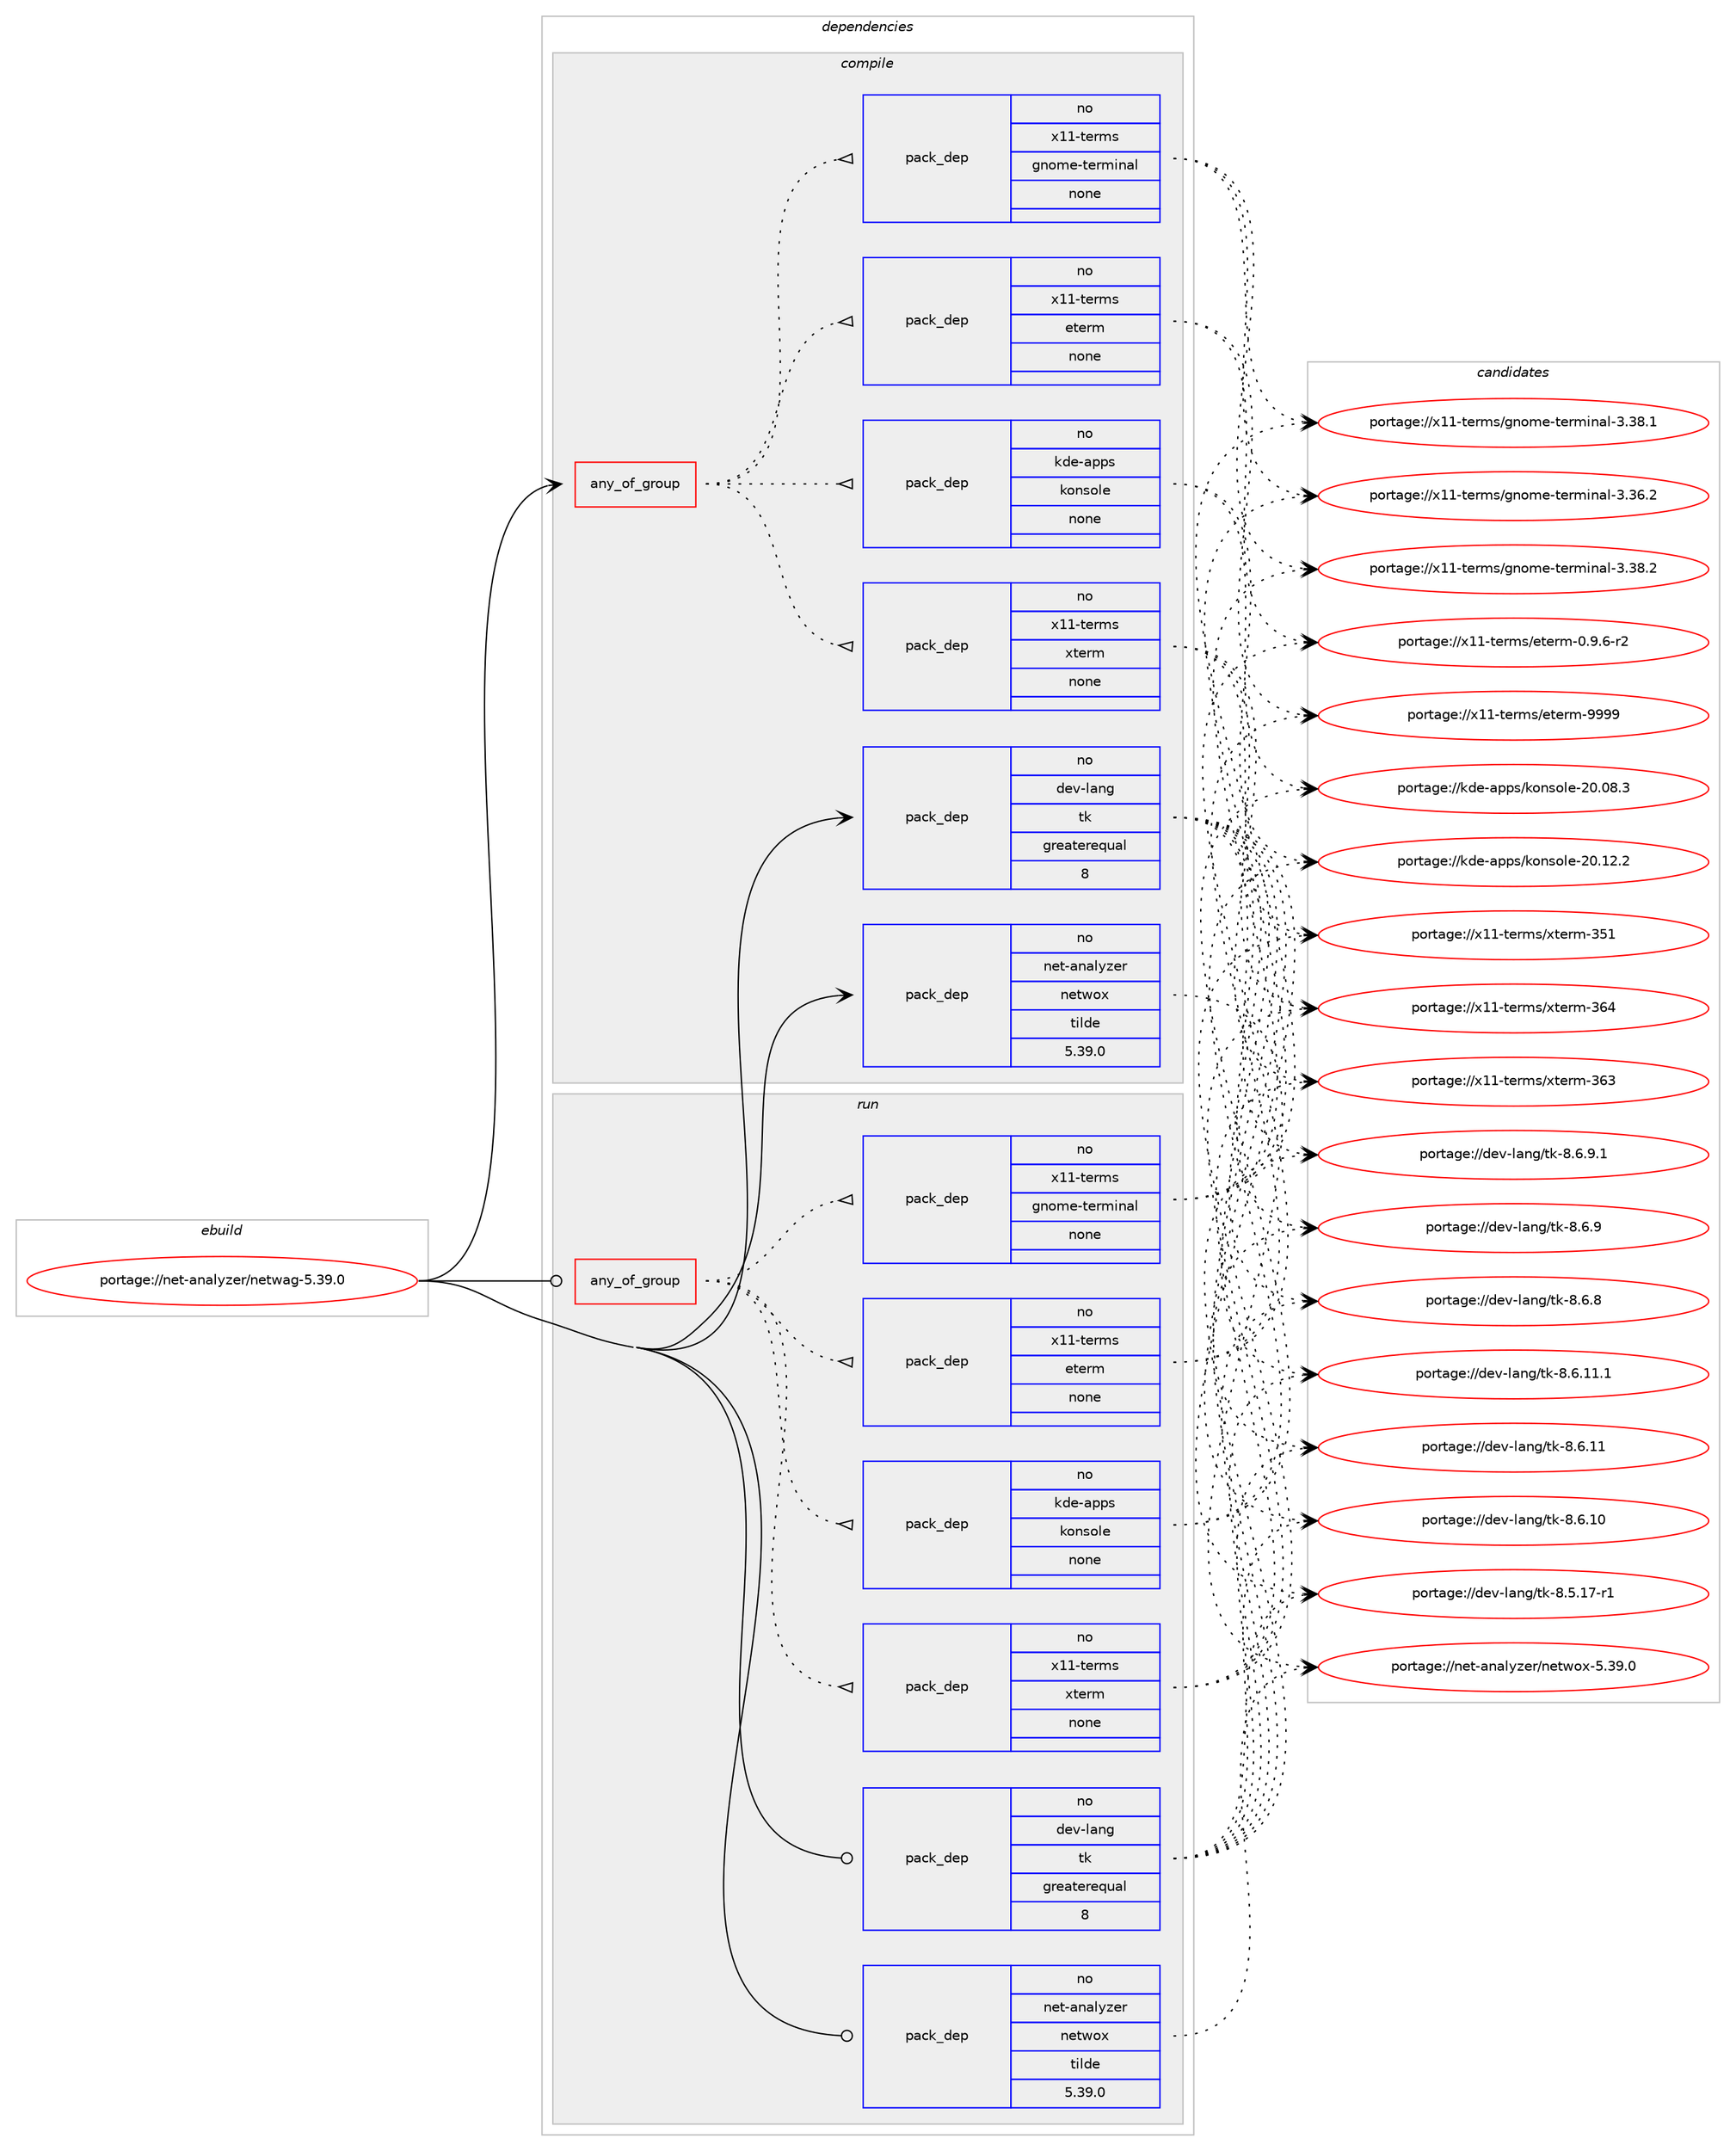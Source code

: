 digraph prolog {

# *************
# Graph options
# *************

newrank=true;
concentrate=true;
compound=true;
graph [rankdir=LR,fontname=Helvetica,fontsize=10,ranksep=1.5];#, ranksep=2.5, nodesep=0.2];
edge  [arrowhead=vee];
node  [fontname=Helvetica,fontsize=10];

# **********
# The ebuild
# **********

subgraph cluster_leftcol {
color=gray;
rank=same;
label=<<i>ebuild</i>>;
id [label="portage://net-analyzer/netwag-5.39.0", color=red, width=4, href="../net-analyzer/netwag-5.39.0.svg"];
}

# ****************
# The dependencies
# ****************

subgraph cluster_midcol {
color=gray;
label=<<i>dependencies</i>>;
subgraph cluster_compile {
fillcolor="#eeeeee";
style=filled;
label=<<i>compile</i>>;
subgraph any202 {
dependency24816 [label=<<TABLE BORDER="0" CELLBORDER="1" CELLSPACING="0" CELLPADDING="4"><TR><TD CELLPADDING="10">any_of_group</TD></TR></TABLE>>, shape=none, color=red];subgraph pack16723 {
dependency24817 [label=<<TABLE BORDER="0" CELLBORDER="1" CELLSPACING="0" CELLPADDING="4" WIDTH="220"><TR><TD ROWSPAN="6" CELLPADDING="30">pack_dep</TD></TR><TR><TD WIDTH="110">no</TD></TR><TR><TD>x11-terms</TD></TR><TR><TD>xterm</TD></TR><TR><TD>none</TD></TR><TR><TD></TD></TR></TABLE>>, shape=none, color=blue];
}
dependency24816:e -> dependency24817:w [weight=20,style="dotted",arrowhead="oinv"];
subgraph pack16724 {
dependency24818 [label=<<TABLE BORDER="0" CELLBORDER="1" CELLSPACING="0" CELLPADDING="4" WIDTH="220"><TR><TD ROWSPAN="6" CELLPADDING="30">pack_dep</TD></TR><TR><TD WIDTH="110">no</TD></TR><TR><TD>kde-apps</TD></TR><TR><TD>konsole</TD></TR><TR><TD>none</TD></TR><TR><TD></TD></TR></TABLE>>, shape=none, color=blue];
}
dependency24816:e -> dependency24818:w [weight=20,style="dotted",arrowhead="oinv"];
subgraph pack16725 {
dependency24819 [label=<<TABLE BORDER="0" CELLBORDER="1" CELLSPACING="0" CELLPADDING="4" WIDTH="220"><TR><TD ROWSPAN="6" CELLPADDING="30">pack_dep</TD></TR><TR><TD WIDTH="110">no</TD></TR><TR><TD>x11-terms</TD></TR><TR><TD>eterm</TD></TR><TR><TD>none</TD></TR><TR><TD></TD></TR></TABLE>>, shape=none, color=blue];
}
dependency24816:e -> dependency24819:w [weight=20,style="dotted",arrowhead="oinv"];
subgraph pack16726 {
dependency24820 [label=<<TABLE BORDER="0" CELLBORDER="1" CELLSPACING="0" CELLPADDING="4" WIDTH="220"><TR><TD ROWSPAN="6" CELLPADDING="30">pack_dep</TD></TR><TR><TD WIDTH="110">no</TD></TR><TR><TD>x11-terms</TD></TR><TR><TD>gnome-terminal</TD></TR><TR><TD>none</TD></TR><TR><TD></TD></TR></TABLE>>, shape=none, color=blue];
}
dependency24816:e -> dependency24820:w [weight=20,style="dotted",arrowhead="oinv"];
}
id:e -> dependency24816:w [weight=20,style="solid",arrowhead="vee"];
subgraph pack16727 {
dependency24821 [label=<<TABLE BORDER="0" CELLBORDER="1" CELLSPACING="0" CELLPADDING="4" WIDTH="220"><TR><TD ROWSPAN="6" CELLPADDING="30">pack_dep</TD></TR><TR><TD WIDTH="110">no</TD></TR><TR><TD>dev-lang</TD></TR><TR><TD>tk</TD></TR><TR><TD>greaterequal</TD></TR><TR><TD>8</TD></TR></TABLE>>, shape=none, color=blue];
}
id:e -> dependency24821:w [weight=20,style="solid",arrowhead="vee"];
subgraph pack16728 {
dependency24822 [label=<<TABLE BORDER="0" CELLBORDER="1" CELLSPACING="0" CELLPADDING="4" WIDTH="220"><TR><TD ROWSPAN="6" CELLPADDING="30">pack_dep</TD></TR><TR><TD WIDTH="110">no</TD></TR><TR><TD>net-analyzer</TD></TR><TR><TD>netwox</TD></TR><TR><TD>tilde</TD></TR><TR><TD>5.39.0</TD></TR></TABLE>>, shape=none, color=blue];
}
id:e -> dependency24822:w [weight=20,style="solid",arrowhead="vee"];
}
subgraph cluster_compileandrun {
fillcolor="#eeeeee";
style=filled;
label=<<i>compile and run</i>>;
}
subgraph cluster_run {
fillcolor="#eeeeee";
style=filled;
label=<<i>run</i>>;
subgraph any203 {
dependency24823 [label=<<TABLE BORDER="0" CELLBORDER="1" CELLSPACING="0" CELLPADDING="4"><TR><TD CELLPADDING="10">any_of_group</TD></TR></TABLE>>, shape=none, color=red];subgraph pack16729 {
dependency24824 [label=<<TABLE BORDER="0" CELLBORDER="1" CELLSPACING="0" CELLPADDING="4" WIDTH="220"><TR><TD ROWSPAN="6" CELLPADDING="30">pack_dep</TD></TR><TR><TD WIDTH="110">no</TD></TR><TR><TD>x11-terms</TD></TR><TR><TD>xterm</TD></TR><TR><TD>none</TD></TR><TR><TD></TD></TR></TABLE>>, shape=none, color=blue];
}
dependency24823:e -> dependency24824:w [weight=20,style="dotted",arrowhead="oinv"];
subgraph pack16730 {
dependency24825 [label=<<TABLE BORDER="0" CELLBORDER="1" CELLSPACING="0" CELLPADDING="4" WIDTH="220"><TR><TD ROWSPAN="6" CELLPADDING="30">pack_dep</TD></TR><TR><TD WIDTH="110">no</TD></TR><TR><TD>kde-apps</TD></TR><TR><TD>konsole</TD></TR><TR><TD>none</TD></TR><TR><TD></TD></TR></TABLE>>, shape=none, color=blue];
}
dependency24823:e -> dependency24825:w [weight=20,style="dotted",arrowhead="oinv"];
subgraph pack16731 {
dependency24826 [label=<<TABLE BORDER="0" CELLBORDER="1" CELLSPACING="0" CELLPADDING="4" WIDTH="220"><TR><TD ROWSPAN="6" CELLPADDING="30">pack_dep</TD></TR><TR><TD WIDTH="110">no</TD></TR><TR><TD>x11-terms</TD></TR><TR><TD>eterm</TD></TR><TR><TD>none</TD></TR><TR><TD></TD></TR></TABLE>>, shape=none, color=blue];
}
dependency24823:e -> dependency24826:w [weight=20,style="dotted",arrowhead="oinv"];
subgraph pack16732 {
dependency24827 [label=<<TABLE BORDER="0" CELLBORDER="1" CELLSPACING="0" CELLPADDING="4" WIDTH="220"><TR><TD ROWSPAN="6" CELLPADDING="30">pack_dep</TD></TR><TR><TD WIDTH="110">no</TD></TR><TR><TD>x11-terms</TD></TR><TR><TD>gnome-terminal</TD></TR><TR><TD>none</TD></TR><TR><TD></TD></TR></TABLE>>, shape=none, color=blue];
}
dependency24823:e -> dependency24827:w [weight=20,style="dotted",arrowhead="oinv"];
}
id:e -> dependency24823:w [weight=20,style="solid",arrowhead="odot"];
subgraph pack16733 {
dependency24828 [label=<<TABLE BORDER="0" CELLBORDER="1" CELLSPACING="0" CELLPADDING="4" WIDTH="220"><TR><TD ROWSPAN="6" CELLPADDING="30">pack_dep</TD></TR><TR><TD WIDTH="110">no</TD></TR><TR><TD>dev-lang</TD></TR><TR><TD>tk</TD></TR><TR><TD>greaterequal</TD></TR><TR><TD>8</TD></TR></TABLE>>, shape=none, color=blue];
}
id:e -> dependency24828:w [weight=20,style="solid",arrowhead="odot"];
subgraph pack16734 {
dependency24829 [label=<<TABLE BORDER="0" CELLBORDER="1" CELLSPACING="0" CELLPADDING="4" WIDTH="220"><TR><TD ROWSPAN="6" CELLPADDING="30">pack_dep</TD></TR><TR><TD WIDTH="110">no</TD></TR><TR><TD>net-analyzer</TD></TR><TR><TD>netwox</TD></TR><TR><TD>tilde</TD></TR><TR><TD>5.39.0</TD></TR></TABLE>>, shape=none, color=blue];
}
id:e -> dependency24829:w [weight=20,style="solid",arrowhead="odot"];
}
}

# **************
# The candidates
# **************

subgraph cluster_choices {
rank=same;
color=gray;
label=<<i>candidates</i>>;

subgraph choice16723 {
color=black;
nodesep=1;
choice1204949451161011141091154712011610111410945515452 [label="portage://x11-terms/xterm-364", color=red, width=4,href="../x11-terms/xterm-364.svg"];
choice1204949451161011141091154712011610111410945515451 [label="portage://x11-terms/xterm-363", color=red, width=4,href="../x11-terms/xterm-363.svg"];
choice1204949451161011141091154712011610111410945515349 [label="portage://x11-terms/xterm-351", color=red, width=4,href="../x11-terms/xterm-351.svg"];
dependency24817:e -> choice1204949451161011141091154712011610111410945515452:w [style=dotted,weight="100"];
dependency24817:e -> choice1204949451161011141091154712011610111410945515451:w [style=dotted,weight="100"];
dependency24817:e -> choice1204949451161011141091154712011610111410945515349:w [style=dotted,weight="100"];
}
subgraph choice16724 {
color=black;
nodesep=1;
choice1071001014597112112115471071111101151111081014550484649504650 [label="portage://kde-apps/konsole-20.12.2", color=red, width=4,href="../kde-apps/konsole-20.12.2.svg"];
choice1071001014597112112115471071111101151111081014550484648564651 [label="portage://kde-apps/konsole-20.08.3", color=red, width=4,href="../kde-apps/konsole-20.08.3.svg"];
dependency24818:e -> choice1071001014597112112115471071111101151111081014550484649504650:w [style=dotted,weight="100"];
dependency24818:e -> choice1071001014597112112115471071111101151111081014550484648564651:w [style=dotted,weight="100"];
}
subgraph choice16725 {
color=black;
nodesep=1;
choice120494945116101114109115471011161011141094557575757 [label="portage://x11-terms/eterm-9999", color=red, width=4,href="../x11-terms/eterm-9999.svg"];
choice120494945116101114109115471011161011141094548465746544511450 [label="portage://x11-terms/eterm-0.9.6-r2", color=red, width=4,href="../x11-terms/eterm-0.9.6-r2.svg"];
dependency24819:e -> choice120494945116101114109115471011161011141094557575757:w [style=dotted,weight="100"];
dependency24819:e -> choice120494945116101114109115471011161011141094548465746544511450:w [style=dotted,weight="100"];
}
subgraph choice16726 {
color=black;
nodesep=1;
choice12049494511610111410911547103110111109101451161011141091051109710845514651564650 [label="portage://x11-terms/gnome-terminal-3.38.2", color=red, width=4,href="../x11-terms/gnome-terminal-3.38.2.svg"];
choice12049494511610111410911547103110111109101451161011141091051109710845514651564649 [label="portage://x11-terms/gnome-terminal-3.38.1", color=red, width=4,href="../x11-terms/gnome-terminal-3.38.1.svg"];
choice12049494511610111410911547103110111109101451161011141091051109710845514651544650 [label="portage://x11-terms/gnome-terminal-3.36.2", color=red, width=4,href="../x11-terms/gnome-terminal-3.36.2.svg"];
dependency24820:e -> choice12049494511610111410911547103110111109101451161011141091051109710845514651564650:w [style=dotted,weight="100"];
dependency24820:e -> choice12049494511610111410911547103110111109101451161011141091051109710845514651564649:w [style=dotted,weight="100"];
dependency24820:e -> choice12049494511610111410911547103110111109101451161011141091051109710845514651544650:w [style=dotted,weight="100"];
}
subgraph choice16727 {
color=black;
nodesep=1;
choice1001011184510897110103471161074556465446574649 [label="portage://dev-lang/tk-8.6.9.1", color=red, width=4,href="../dev-lang/tk-8.6.9.1.svg"];
choice100101118451089711010347116107455646544657 [label="portage://dev-lang/tk-8.6.9", color=red, width=4,href="../dev-lang/tk-8.6.9.svg"];
choice100101118451089711010347116107455646544656 [label="portage://dev-lang/tk-8.6.8", color=red, width=4,href="../dev-lang/tk-8.6.8.svg"];
choice100101118451089711010347116107455646544649494649 [label="portage://dev-lang/tk-8.6.11.1", color=red, width=4,href="../dev-lang/tk-8.6.11.1.svg"];
choice10010111845108971101034711610745564654464949 [label="portage://dev-lang/tk-8.6.11", color=red, width=4,href="../dev-lang/tk-8.6.11.svg"];
choice10010111845108971101034711610745564654464948 [label="portage://dev-lang/tk-8.6.10", color=red, width=4,href="../dev-lang/tk-8.6.10.svg"];
choice100101118451089711010347116107455646534649554511449 [label="portage://dev-lang/tk-8.5.17-r1", color=red, width=4,href="../dev-lang/tk-8.5.17-r1.svg"];
dependency24821:e -> choice1001011184510897110103471161074556465446574649:w [style=dotted,weight="100"];
dependency24821:e -> choice100101118451089711010347116107455646544657:w [style=dotted,weight="100"];
dependency24821:e -> choice100101118451089711010347116107455646544656:w [style=dotted,weight="100"];
dependency24821:e -> choice100101118451089711010347116107455646544649494649:w [style=dotted,weight="100"];
dependency24821:e -> choice10010111845108971101034711610745564654464949:w [style=dotted,weight="100"];
dependency24821:e -> choice10010111845108971101034711610745564654464948:w [style=dotted,weight="100"];
dependency24821:e -> choice100101118451089711010347116107455646534649554511449:w [style=dotted,weight="100"];
}
subgraph choice16728 {
color=black;
nodesep=1;
choice1101011164597110971081211221011144711010111611911112045534651574648 [label="portage://net-analyzer/netwox-5.39.0", color=red, width=4,href="../net-analyzer/netwox-5.39.0.svg"];
dependency24822:e -> choice1101011164597110971081211221011144711010111611911112045534651574648:w [style=dotted,weight="100"];
}
subgraph choice16729 {
color=black;
nodesep=1;
choice1204949451161011141091154712011610111410945515452 [label="portage://x11-terms/xterm-364", color=red, width=4,href="../x11-terms/xterm-364.svg"];
choice1204949451161011141091154712011610111410945515451 [label="portage://x11-terms/xterm-363", color=red, width=4,href="../x11-terms/xterm-363.svg"];
choice1204949451161011141091154712011610111410945515349 [label="portage://x11-terms/xterm-351", color=red, width=4,href="../x11-terms/xterm-351.svg"];
dependency24824:e -> choice1204949451161011141091154712011610111410945515452:w [style=dotted,weight="100"];
dependency24824:e -> choice1204949451161011141091154712011610111410945515451:w [style=dotted,weight="100"];
dependency24824:e -> choice1204949451161011141091154712011610111410945515349:w [style=dotted,weight="100"];
}
subgraph choice16730 {
color=black;
nodesep=1;
choice1071001014597112112115471071111101151111081014550484649504650 [label="portage://kde-apps/konsole-20.12.2", color=red, width=4,href="../kde-apps/konsole-20.12.2.svg"];
choice1071001014597112112115471071111101151111081014550484648564651 [label="portage://kde-apps/konsole-20.08.3", color=red, width=4,href="../kde-apps/konsole-20.08.3.svg"];
dependency24825:e -> choice1071001014597112112115471071111101151111081014550484649504650:w [style=dotted,weight="100"];
dependency24825:e -> choice1071001014597112112115471071111101151111081014550484648564651:w [style=dotted,weight="100"];
}
subgraph choice16731 {
color=black;
nodesep=1;
choice120494945116101114109115471011161011141094557575757 [label="portage://x11-terms/eterm-9999", color=red, width=4,href="../x11-terms/eterm-9999.svg"];
choice120494945116101114109115471011161011141094548465746544511450 [label="portage://x11-terms/eterm-0.9.6-r2", color=red, width=4,href="../x11-terms/eterm-0.9.6-r2.svg"];
dependency24826:e -> choice120494945116101114109115471011161011141094557575757:w [style=dotted,weight="100"];
dependency24826:e -> choice120494945116101114109115471011161011141094548465746544511450:w [style=dotted,weight="100"];
}
subgraph choice16732 {
color=black;
nodesep=1;
choice12049494511610111410911547103110111109101451161011141091051109710845514651564650 [label="portage://x11-terms/gnome-terminal-3.38.2", color=red, width=4,href="../x11-terms/gnome-terminal-3.38.2.svg"];
choice12049494511610111410911547103110111109101451161011141091051109710845514651564649 [label="portage://x11-terms/gnome-terminal-3.38.1", color=red, width=4,href="../x11-terms/gnome-terminal-3.38.1.svg"];
choice12049494511610111410911547103110111109101451161011141091051109710845514651544650 [label="portage://x11-terms/gnome-terminal-3.36.2", color=red, width=4,href="../x11-terms/gnome-terminal-3.36.2.svg"];
dependency24827:e -> choice12049494511610111410911547103110111109101451161011141091051109710845514651564650:w [style=dotted,weight="100"];
dependency24827:e -> choice12049494511610111410911547103110111109101451161011141091051109710845514651564649:w [style=dotted,weight="100"];
dependency24827:e -> choice12049494511610111410911547103110111109101451161011141091051109710845514651544650:w [style=dotted,weight="100"];
}
subgraph choice16733 {
color=black;
nodesep=1;
choice1001011184510897110103471161074556465446574649 [label="portage://dev-lang/tk-8.6.9.1", color=red, width=4,href="../dev-lang/tk-8.6.9.1.svg"];
choice100101118451089711010347116107455646544657 [label="portage://dev-lang/tk-8.6.9", color=red, width=4,href="../dev-lang/tk-8.6.9.svg"];
choice100101118451089711010347116107455646544656 [label="portage://dev-lang/tk-8.6.8", color=red, width=4,href="../dev-lang/tk-8.6.8.svg"];
choice100101118451089711010347116107455646544649494649 [label="portage://dev-lang/tk-8.6.11.1", color=red, width=4,href="../dev-lang/tk-8.6.11.1.svg"];
choice10010111845108971101034711610745564654464949 [label="portage://dev-lang/tk-8.6.11", color=red, width=4,href="../dev-lang/tk-8.6.11.svg"];
choice10010111845108971101034711610745564654464948 [label="portage://dev-lang/tk-8.6.10", color=red, width=4,href="../dev-lang/tk-8.6.10.svg"];
choice100101118451089711010347116107455646534649554511449 [label="portage://dev-lang/tk-8.5.17-r1", color=red, width=4,href="../dev-lang/tk-8.5.17-r1.svg"];
dependency24828:e -> choice1001011184510897110103471161074556465446574649:w [style=dotted,weight="100"];
dependency24828:e -> choice100101118451089711010347116107455646544657:w [style=dotted,weight="100"];
dependency24828:e -> choice100101118451089711010347116107455646544656:w [style=dotted,weight="100"];
dependency24828:e -> choice100101118451089711010347116107455646544649494649:w [style=dotted,weight="100"];
dependency24828:e -> choice10010111845108971101034711610745564654464949:w [style=dotted,weight="100"];
dependency24828:e -> choice10010111845108971101034711610745564654464948:w [style=dotted,weight="100"];
dependency24828:e -> choice100101118451089711010347116107455646534649554511449:w [style=dotted,weight="100"];
}
subgraph choice16734 {
color=black;
nodesep=1;
choice1101011164597110971081211221011144711010111611911112045534651574648 [label="portage://net-analyzer/netwox-5.39.0", color=red, width=4,href="../net-analyzer/netwox-5.39.0.svg"];
dependency24829:e -> choice1101011164597110971081211221011144711010111611911112045534651574648:w [style=dotted,weight="100"];
}
}

}
